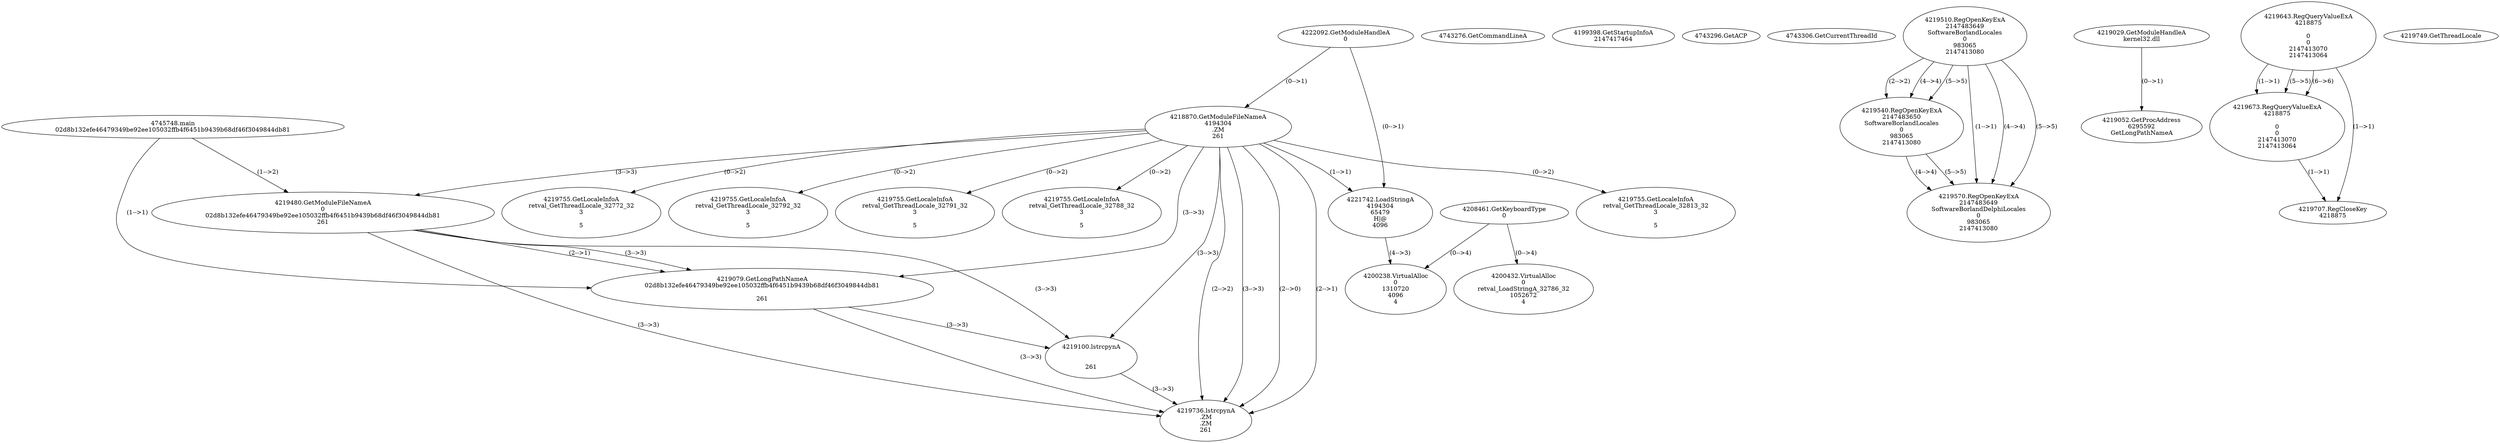 // Global SCDG with merge call
digraph {
	0 [label="4745748.main
02d8b132efe46479349be92ee105032ffb4f6451b9439b68df46f3049844db81"]
	1 [label="4222092.GetModuleHandleA
0"]
	2 [label="4208461.GetKeyboardType
0"]
	3 [label="4743276.GetCommandLineA
"]
	4 [label="4199398.GetStartupInfoA
2147417464"]
	5 [label="4743296.GetACP
"]
	6 [label="4743306.GetCurrentThreadId
"]
	7 [label="4218870.GetModuleFileNameA
4194304
.ZM
261"]
	1 -> 7 [label="(0-->1)"]
	8 [label="4219480.GetModuleFileNameA
0
02d8b132efe46479349be92ee105032ffb4f6451b9439b68df46f3049844db81
261"]
	0 -> 8 [label="(1-->2)"]
	7 -> 8 [label="(3-->3)"]
	9 [label="4219510.RegOpenKeyExA
2147483649
Software\Borland\Locales
0
983065
2147413080"]
	10 [label="4219540.RegOpenKeyExA
2147483650
Software\Borland\Locales
0
983065
2147413080"]
	9 -> 10 [label="(2-->2)"]
	9 -> 10 [label="(4-->4)"]
	9 -> 10 [label="(5-->5)"]
	11 [label="4219029.GetModuleHandleA
kernel32.dll"]
	12 [label="4219052.GetProcAddress
6295592
GetLongPathNameA"]
	11 -> 12 [label="(0-->1)"]
	13 [label="4219079.GetLongPathNameA
02d8b132efe46479349be92ee105032ffb4f6451b9439b68df46f3049844db81

261"]
	0 -> 13 [label="(1-->1)"]
	8 -> 13 [label="(2-->1)"]
	7 -> 13 [label="(3-->3)"]
	8 -> 13 [label="(3-->3)"]
	14 [label="4219100.lstrcpynA


261"]
	7 -> 14 [label="(3-->3)"]
	8 -> 14 [label="(3-->3)"]
	13 -> 14 [label="(3-->3)"]
	15 [label="4219643.RegQueryValueExA
4218875

0
0
2147413070
2147413064"]
	16 [label="4219673.RegQueryValueExA
4218875

0
0
2147413070
2147413064"]
	15 -> 16 [label="(1-->1)"]
	15 -> 16 [label="(5-->5)"]
	15 -> 16 [label="(6-->6)"]
	17 [label="4219707.RegCloseKey
4218875"]
	15 -> 17 [label="(1-->1)"]
	16 -> 17 [label="(1-->1)"]
	18 [label="4219736.lstrcpynA
.ZM
.ZM
261"]
	7 -> 18 [label="(2-->1)"]
	7 -> 18 [label="(2-->2)"]
	7 -> 18 [label="(3-->3)"]
	8 -> 18 [label="(3-->3)"]
	13 -> 18 [label="(3-->3)"]
	14 -> 18 [label="(3-->3)"]
	7 -> 18 [label="(2-->0)"]
	19 [label="4219749.GetThreadLocale
"]
	20 [label="4219755.GetLocaleInfoA
retval_GetThreadLocale_32813_32
3

5"]
	7 -> 20 [label="(0-->2)"]
	21 [label="4219570.RegOpenKeyExA
2147483649
Software\Borland\Delphi\Locales
0
983065
2147413080"]
	9 -> 21 [label="(1-->1)"]
	9 -> 21 [label="(4-->4)"]
	10 -> 21 [label="(4-->4)"]
	9 -> 21 [label="(5-->5)"]
	10 -> 21 [label="(5-->5)"]
	22 [label="4219755.GetLocaleInfoA
retval_GetThreadLocale_32772_32
3

5"]
	7 -> 22 [label="(0-->2)"]
	23 [label="4221742.LoadStringA
4194304
65479
H|@
4096"]
	1 -> 23 [label="(0-->1)"]
	7 -> 23 [label="(1-->1)"]
	24 [label="4200432.VirtualAlloc
0
retval_LoadStringA_32786_32
1052672
4"]
	2 -> 24 [label="(0-->4)"]
	25 [label="4219755.GetLocaleInfoA
retval_GetThreadLocale_32792_32
3

5"]
	7 -> 25 [label="(0-->2)"]
	26 [label="4200238.VirtualAlloc
0
1310720
4096
4"]
	23 -> 26 [label="(4-->3)"]
	2 -> 26 [label="(0-->4)"]
	27 [label="4219755.GetLocaleInfoA
retval_GetThreadLocale_32791_32
3

5"]
	7 -> 27 [label="(0-->2)"]
	28 [label="4219755.GetLocaleInfoA
retval_GetThreadLocale_32788_32
3

5"]
	7 -> 28 [label="(0-->2)"]
}
